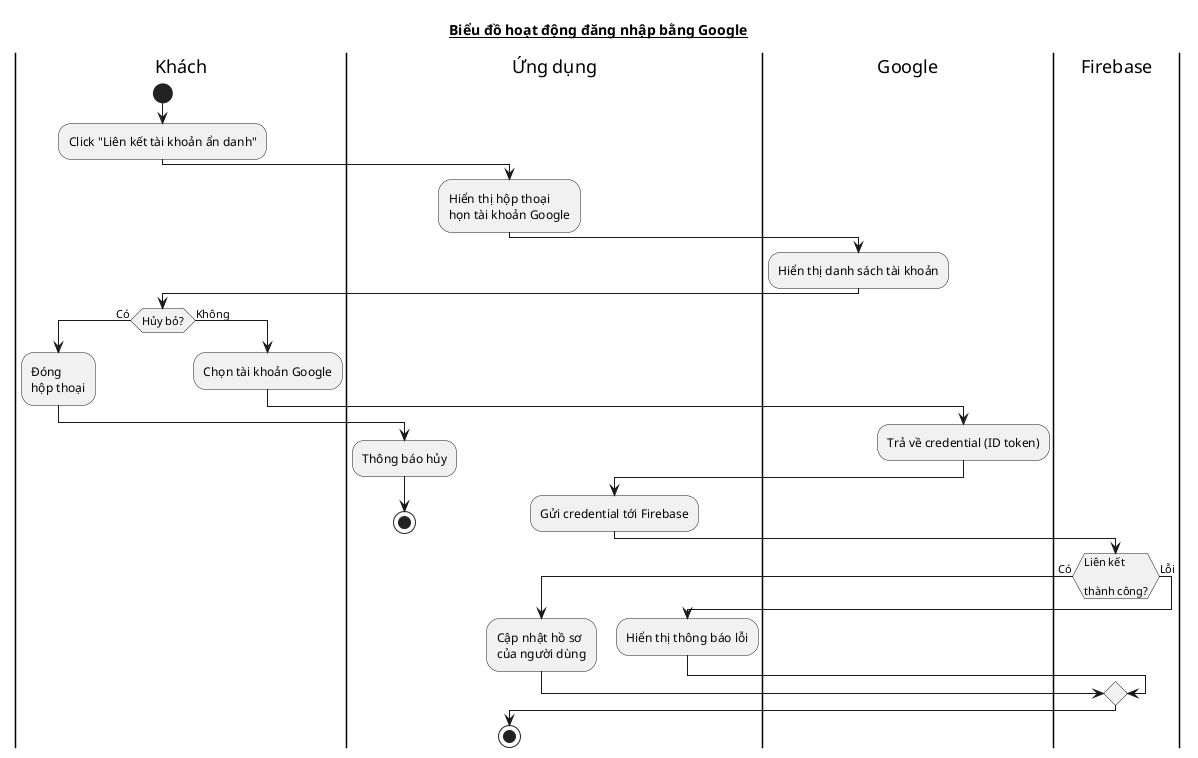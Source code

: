 @startuml
title __Biểu đồ hoạt động đăng nhập bằng Google__

|Khách|
start
:Click "Liên kết tài khoản ẩn danh";
|Ứng dụng|
:Hiển thị hộp thoại \nhọn tài khoản Google;
|Google|
:Hiển thị danh sách tài khoản;
|Khách|
if (Hủy bỏ?) then (Có)
  :Đóng
  hộp thoại;
  |Ứng dụng|
  :Thông báo hủy;
  stop
else (Không)
	|Khách|
  :Chọn tài khoản Google;
  |Google|
  :Trả về credential (ID token);
  |Ứng dụng|
  :Gửi credential tới Firebase;
  |Firebase|
  if (Liên kết\n\nthành công?) then (Có)
    |Ứng dụng|
    :Cập nhật hồ sơ \ncủa người dùng;
  else (Lỗi)
    |Ứng dụng|
    :Hiển thị thông báo lỗi;
  endif
endif
stop
@enduml